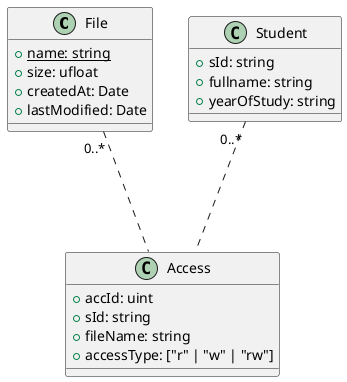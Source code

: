 @startuml associatedFileClass

class File { 
    + {static} name: string
    + size: ufloat
    + createdAt: Date
    + lastModified: Date
}

class Student { 
    + sId: string
    + fullname: string
    + yearOfStudy: string
}

class Access {
    + accId: uint
    + sId: string
    + fileName: string
    + accessType: ["r" | "w" | "rw"]
}

File "0..*" ... Access
Student "0..*" ... Access
@end